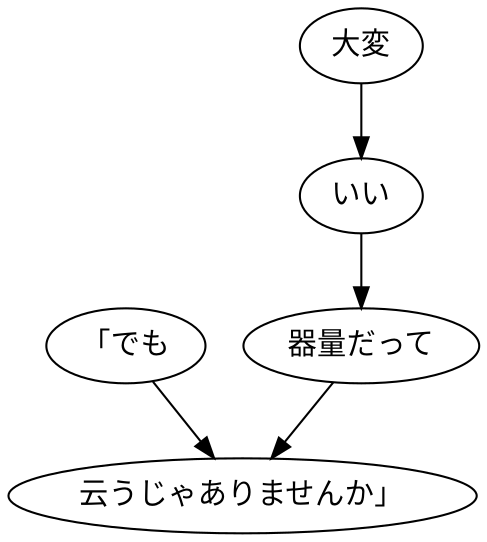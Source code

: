 digraph graph6960 {
	node0 [label="「でも"];
	node1 [label="大変"];
	node2 [label="いい"];
	node3 [label="器量だって"];
	node4 [label="云うじゃありませんか」"];
	node0 -> node4;
	node1 -> node2;
	node2 -> node3;
	node3 -> node4;
}
